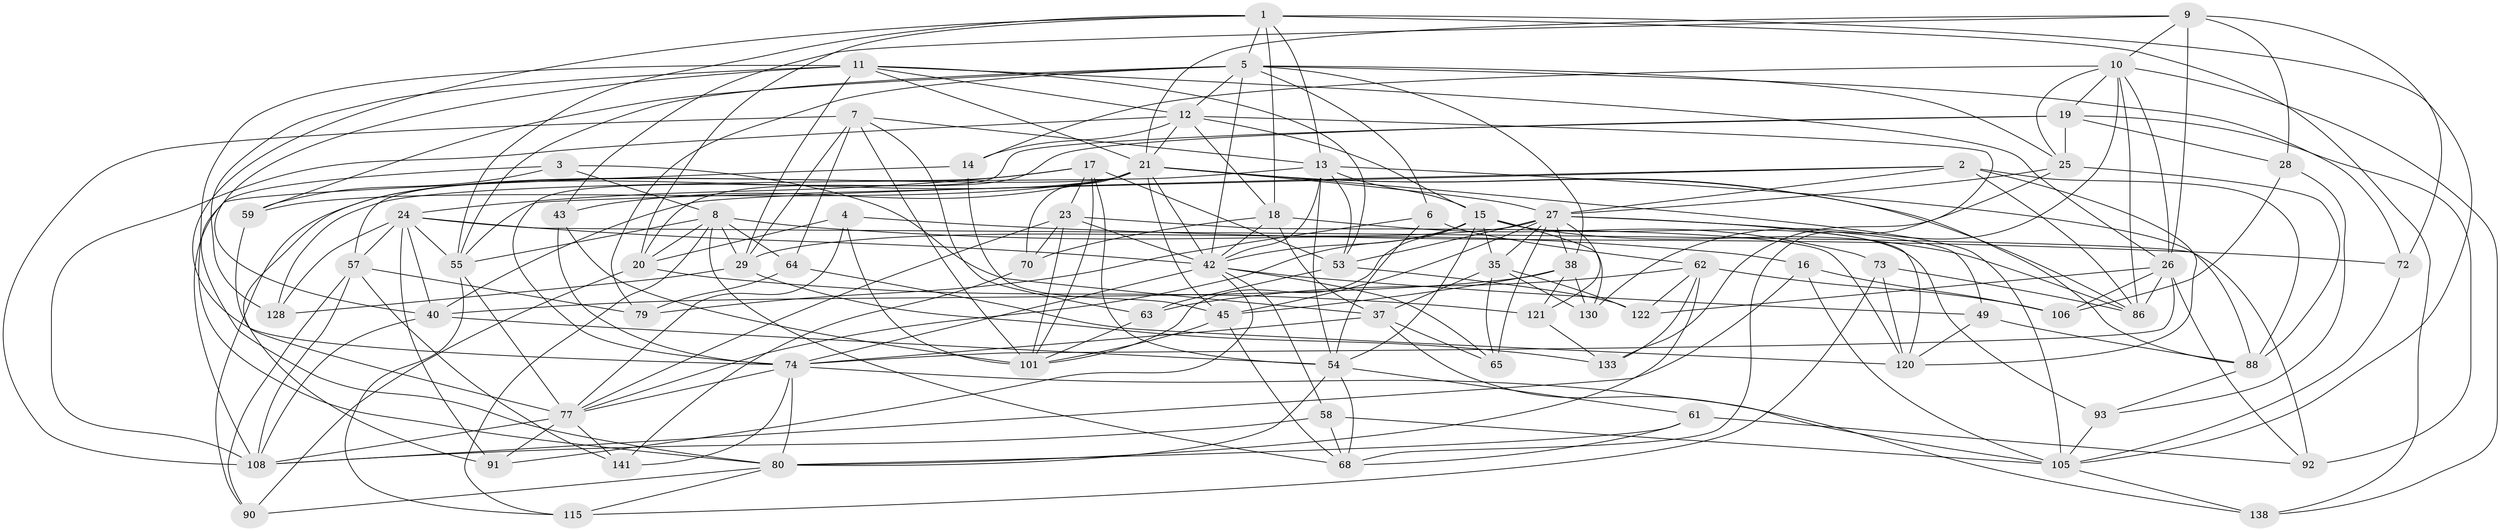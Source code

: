 // original degree distribution, {4: 1.0}
// Generated by graph-tools (version 1.1) at 2025/16/03/09/25 04:16:17]
// undirected, 74 vertices, 222 edges
graph export_dot {
graph [start="1"]
  node [color=gray90,style=filled];
  1 [super="+112"];
  2 [super="+51"];
  3;
  4;
  5 [super="+95+52"];
  6;
  7 [super="+30"];
  8 [super="+31+44"];
  9 [super="+33"];
  10 [super="+83+39"];
  11 [super="+66+111"];
  12 [super="+132+75"];
  13 [super="+34"];
  14;
  15 [super="+107+46"];
  16;
  17 [super="+41"];
  18 [super="+124"];
  19 [super="+50"];
  20 [super="+78"];
  21 [super="+22+85"];
  23 [super="+89"];
  24 [super="+32"];
  25 [super="+102"];
  26 [super="+94"];
  27 [super="+76+67+36"];
  28;
  29 [super="+47"];
  35 [super="+125"];
  37 [super="+48"];
  38 [super="+139"];
  40 [super="+149"];
  42 [super="+127+81"];
  43;
  45 [super="+126"];
  49;
  53 [super="+113"];
  54 [super="+110+134"];
  55 [super="+60+116"];
  57 [super="+71"];
  58;
  59;
  61;
  62 [super="+69"];
  63;
  64;
  65;
  68 [super="+103"];
  70;
  72;
  73;
  74 [super="+97+142+140"];
  77 [super="+99+98"];
  79;
  80 [super="+84"];
  86 [super="+143"];
  88 [super="+100"];
  90;
  91;
  92;
  93;
  101 [super="+129+135"];
  105 [super="+123+147"];
  106;
  108 [super="+117+119"];
  115;
  120 [super="+136"];
  121;
  122;
  128;
  130;
  133;
  138;
  141;
  1 -- 18;
  1 -- 20;
  1 -- 138;
  1 -- 55;
  1 -- 13;
  1 -- 74;
  1 -- 105;
  1 -- 5;
  2 -- 27;
  2 -- 40;
  2 -- 55;
  2 -- 120;
  2 -- 88;
  2 -- 86;
  3 -- 80;
  3 -- 59;
  3 -- 37;
  3 -- 8;
  4 -- 77;
  4 -- 20;
  4 -- 72;
  4 -- 101;
  5 -- 59;
  5 -- 6;
  5 -- 25;
  5 -- 12;
  5 -- 55;
  5 -- 72;
  5 -- 79;
  5 -- 42;
  5 -- 38;
  6 -- 79;
  6 -- 54;
  6 -- 62;
  7 -- 29;
  7 -- 64;
  7 -- 63;
  7 -- 108;
  7 -- 13;
  7 -- 101;
  8 -- 55;
  8 -- 115;
  8 -- 16;
  8 -- 64;
  8 -- 29;
  8 -- 20;
  8 -- 68;
  9 -- 72;
  9 -- 10;
  9 -- 26;
  9 -- 43;
  9 -- 28;
  9 -- 21;
  10 -- 138;
  10 -- 14;
  10 -- 25;
  10 -- 26;
  10 -- 130;
  10 -- 19;
  10 -- 86;
  11 -- 53;
  11 -- 21;
  11 -- 128;
  11 -- 29;
  11 -- 40;
  11 -- 26;
  11 -- 12;
  11 -- 80;
  12 -- 18;
  12 -- 108;
  12 -- 21;
  12 -- 133;
  12 -- 14;
  12 -- 15;
  13 -- 128;
  13 -- 53;
  13 -- 88;
  13 -- 42;
  13 -- 54;
  13 -- 15;
  14 -- 45;
  14 -- 108;
  15 -- 35;
  15 -- 42;
  15 -- 130;
  15 -- 93;
  15 -- 101;
  15 -- 54;
  15 -- 86;
  15 -- 77;
  16 -- 108;
  16 -- 106;
  16 -- 105;
  17 -- 23;
  17 -- 91;
  17 -- 54;
  17 -- 101;
  17 -- 24;
  17 -- 53;
  18 -- 73;
  18 -- 70;
  18 -- 37;
  18 -- 42;
  19 -- 92;
  19 -- 20;
  19 -- 25;
  19 -- 28;
  19 -- 74;
  20 -- 121;
  20 -- 90;
  21 -- 90;
  21 -- 70;
  21 -- 105;
  21 -- 42;
  21 -- 45;
  21 -- 86;
  21 -- 59;
  21 -- 88;
  21 -- 27;
  21 -- 43;
  21 -- 57;
  23 -- 120;
  23 -- 101;
  23 -- 70;
  23 -- 77;
  23 -- 42;
  24 -- 128;
  24 -- 92;
  24 -- 40;
  24 -- 57;
  24 -- 42;
  24 -- 91;
  24 -- 55;
  25 -- 27;
  25 -- 88;
  25 -- 68;
  26 -- 86;
  26 -- 74;
  26 -- 106;
  26 -- 122;
  26 -- 92;
  27 -- 65;
  27 -- 49;
  27 -- 38;
  27 -- 121;
  27 -- 29;
  27 -- 35;
  27 -- 120;
  27 -- 45;
  27 -- 53;
  28 -- 93;
  28 -- 106;
  29 -- 133;
  29 -- 128;
  35 -- 130;
  35 -- 122;
  35 -- 65;
  35 -- 37;
  37 -- 65;
  37 -- 138;
  37 -- 74;
  38 -- 40;
  38 -- 121;
  38 -- 45;
  38 -- 130;
  40 -- 108;
  40 -- 54;
  42 -- 65;
  42 -- 49;
  42 -- 58;
  42 -- 74;
  42 -- 91;
  43 -- 101;
  43 -- 74;
  45 -- 101;
  45 -- 68;
  49 -- 120;
  49 -- 88;
  53 -- 122;
  53 -- 63;
  54 -- 61;
  54 -- 80;
  54 -- 68;
  55 -- 115;
  55 -- 77 [weight=2];
  57 -- 79;
  57 -- 90;
  57 -- 141;
  57 -- 108;
  58 -- 68;
  58 -- 105;
  58 -- 108;
  59 -- 77;
  61 -- 68;
  61 -- 92;
  61 -- 80;
  62 -- 122;
  62 -- 63;
  62 -- 106;
  62 -- 133;
  62 -- 80;
  63 -- 101;
  64 -- 79;
  64 -- 120;
  70 -- 141;
  72 -- 105;
  73 -- 86;
  73 -- 115;
  73 -- 120;
  74 -- 141;
  74 -- 105;
  74 -- 77;
  74 -- 80;
  77 -- 108;
  77 -- 141;
  77 -- 91;
  80 -- 90;
  80 -- 115;
  88 -- 93;
  93 -- 105;
  105 -- 138;
  121 -- 133;
}

